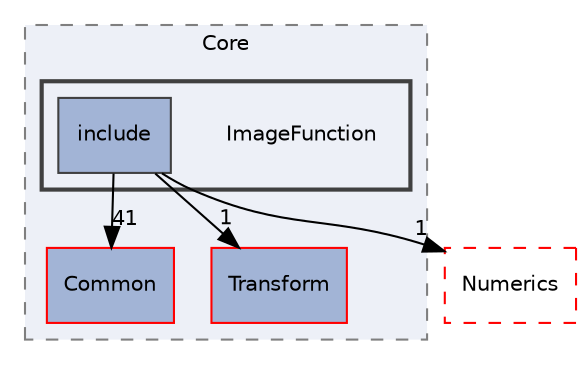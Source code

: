 digraph "ImageFunction"
{
 // LATEX_PDF_SIZE
  edge [fontname="Helvetica",fontsize="10",labelfontname="Helvetica",labelfontsize="10"];
  node [fontname="Helvetica",fontsize="10",shape=record];
  compound=true
  subgraph clusterdir_cac7f9cecb9aa42a0bd05452dddd8a21 {
    graph [ bgcolor="#edf0f7", pencolor="grey50", style="filled,dashed,", label="Core", fontname="Helvetica", fontsize="10", URL="dir_cac7f9cecb9aa42a0bd05452dddd8a21.html"]
  dir_d38764bbd2ed2fce86b6f67aad6c8758 [shape=box, label="Common", style="filled,", fillcolor="#a2b4d6", color="red", URL="dir_d38764bbd2ed2fce86b6f67aad6c8758.html"];
  dir_6a74394530d20d7df929c672ed9fa8ba [shape=box, label="Transform", style="filled,", fillcolor="#a2b4d6", color="red", URL="dir_6a74394530d20d7df929c672ed9fa8ba.html"];
  subgraph clusterdir_74281b52246cd7f0eb098df131413d14 {
    graph [ bgcolor="#edf0f7", pencolor="grey25", style="filled,bold,", label="", fontname="Helvetica", fontsize="10", URL="dir_74281b52246cd7f0eb098df131413d14.html"]
    dir_74281b52246cd7f0eb098df131413d14 [shape=plaintext, label="ImageFunction"];
  dir_8c428f96ffbff9b90b7a6972f62027a1 [shape=box, label="include", style="filled,", fillcolor="#a2b4d6", color="grey25", URL="dir_8c428f96ffbff9b90b7a6972f62027a1.html"];
  }
  }
  dir_57605c80b6a7e87d0adba2f2655cc3cb [shape=box, label="Numerics", style="dashed,", fillcolor="#edf0f7", color="red", URL="dir_57605c80b6a7e87d0adba2f2655cc3cb.html"];
  dir_8c428f96ffbff9b90b7a6972f62027a1->dir_57605c80b6a7e87d0adba2f2655cc3cb [headlabel="1", labeldistance=1.5 headhref="dir_000067_000210.html"];
  dir_8c428f96ffbff9b90b7a6972f62027a1->dir_6a74394530d20d7df929c672ed9fa8ba [headlabel="1", labeldistance=1.5 headhref="dir_000067_000236.html"];
  dir_8c428f96ffbff9b90b7a6972f62027a1->dir_d38764bbd2ed2fce86b6f67aad6c8758 [headlabel="41", labeldistance=1.5 headhref="dir_000067_000010.html"];
}
